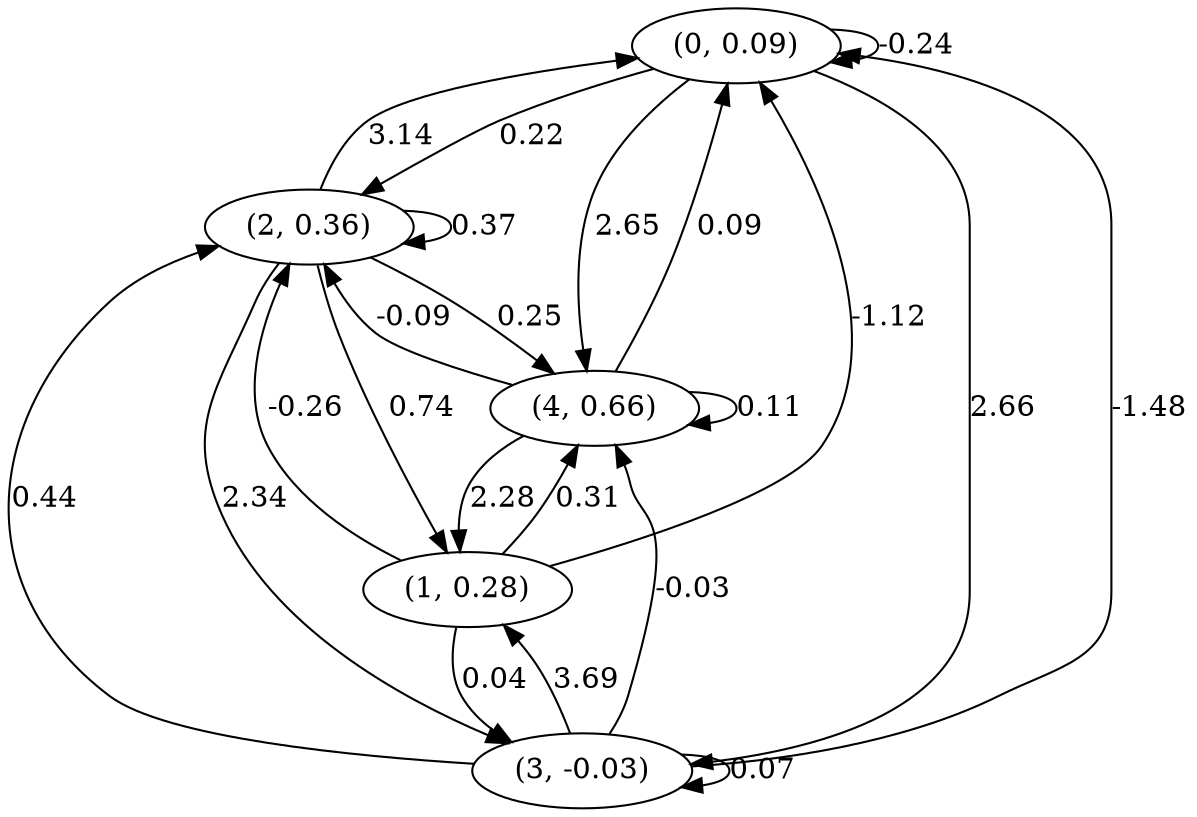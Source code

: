 digraph {
    0 [ label = "(0, 0.09)" ]
    1 [ label = "(1, 0.28)" ]
    2 [ label = "(2, 0.36)" ]
    3 [ label = "(3, -0.03)" ]
    4 [ label = "(4, 0.66)" ]
    0 -> 0 [ label = "-0.24" ]
    2 -> 2 [ label = "0.37" ]
    3 -> 3 [ label = "0.07" ]
    4 -> 4 [ label = "0.11" ]
    1 -> 0 [ label = "-1.12" ]
    2 -> 0 [ label = "3.14" ]
    3 -> 0 [ label = "-1.48" ]
    4 -> 0 [ label = "0.09" ]
    2 -> 1 [ label = "0.74" ]
    3 -> 1 [ label = "3.69" ]
    4 -> 1 [ label = "2.28" ]
    0 -> 2 [ label = "0.22" ]
    1 -> 2 [ label = "-0.26" ]
    3 -> 2 [ label = "0.44" ]
    4 -> 2 [ label = "-0.09" ]
    0 -> 3 [ label = "2.66" ]
    1 -> 3 [ label = "0.04" ]
    2 -> 3 [ label = "2.34" ]
    0 -> 4 [ label = "2.65" ]
    1 -> 4 [ label = "0.31" ]
    2 -> 4 [ label = "0.25" ]
    3 -> 4 [ label = "-0.03" ]
}

